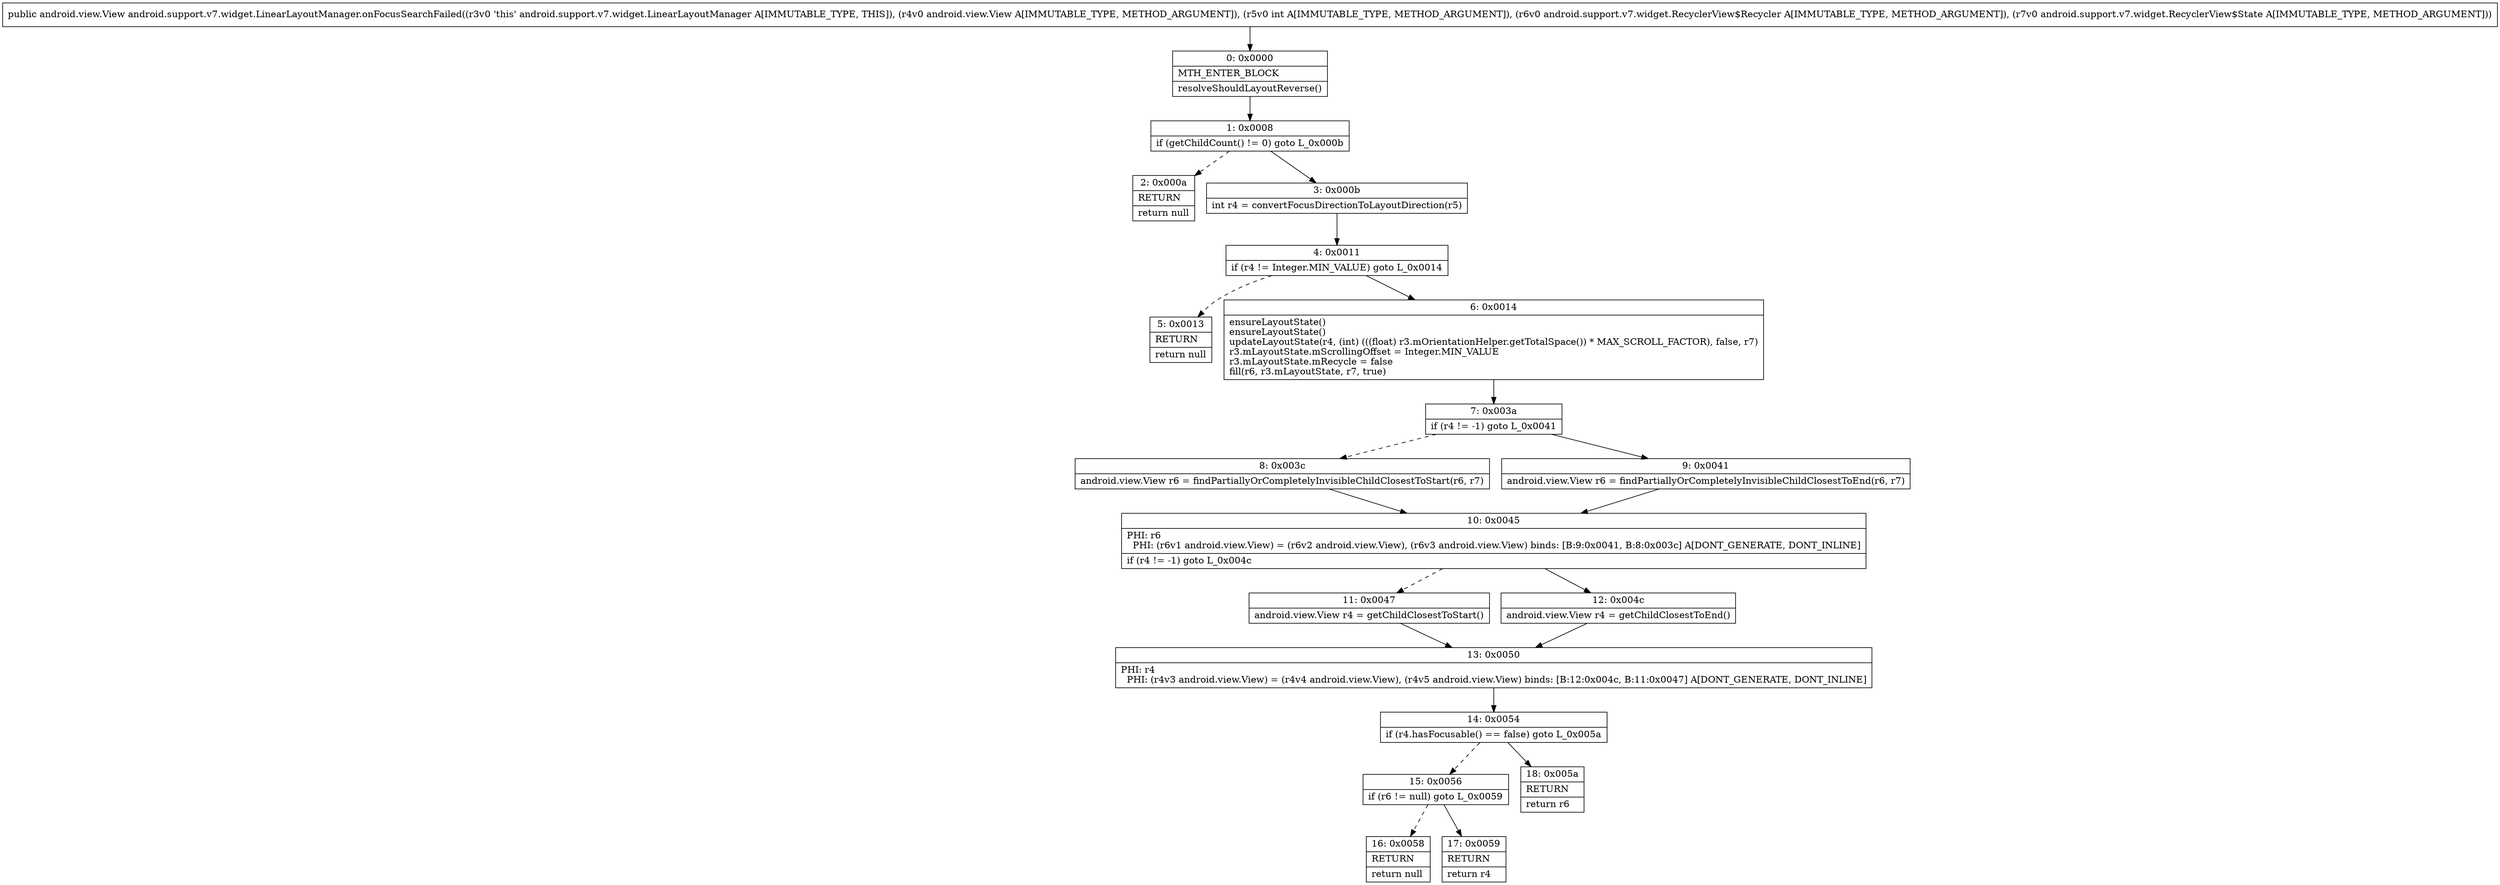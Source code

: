 digraph "CFG forandroid.support.v7.widget.LinearLayoutManager.onFocusSearchFailed(Landroid\/view\/View;ILandroid\/support\/v7\/widget\/RecyclerView$Recycler;Landroid\/support\/v7\/widget\/RecyclerView$State;)Landroid\/view\/View;" {
Node_0 [shape=record,label="{0\:\ 0x0000|MTH_ENTER_BLOCK\l|resolveShouldLayoutReverse()\l}"];
Node_1 [shape=record,label="{1\:\ 0x0008|if (getChildCount() != 0) goto L_0x000b\l}"];
Node_2 [shape=record,label="{2\:\ 0x000a|RETURN\l|return null\l}"];
Node_3 [shape=record,label="{3\:\ 0x000b|int r4 = convertFocusDirectionToLayoutDirection(r5)\l}"];
Node_4 [shape=record,label="{4\:\ 0x0011|if (r4 != Integer.MIN_VALUE) goto L_0x0014\l}"];
Node_5 [shape=record,label="{5\:\ 0x0013|RETURN\l|return null\l}"];
Node_6 [shape=record,label="{6\:\ 0x0014|ensureLayoutState()\lensureLayoutState()\lupdateLayoutState(r4, (int) (((float) r3.mOrientationHelper.getTotalSpace()) * MAX_SCROLL_FACTOR), false, r7)\lr3.mLayoutState.mScrollingOffset = Integer.MIN_VALUE\lr3.mLayoutState.mRecycle = false\lfill(r6, r3.mLayoutState, r7, true)\l}"];
Node_7 [shape=record,label="{7\:\ 0x003a|if (r4 != \-1) goto L_0x0041\l}"];
Node_8 [shape=record,label="{8\:\ 0x003c|android.view.View r6 = findPartiallyOrCompletelyInvisibleChildClosestToStart(r6, r7)\l}"];
Node_9 [shape=record,label="{9\:\ 0x0041|android.view.View r6 = findPartiallyOrCompletelyInvisibleChildClosestToEnd(r6, r7)\l}"];
Node_10 [shape=record,label="{10\:\ 0x0045|PHI: r6 \l  PHI: (r6v1 android.view.View) = (r6v2 android.view.View), (r6v3 android.view.View) binds: [B:9:0x0041, B:8:0x003c] A[DONT_GENERATE, DONT_INLINE]\l|if (r4 != \-1) goto L_0x004c\l}"];
Node_11 [shape=record,label="{11\:\ 0x0047|android.view.View r4 = getChildClosestToStart()\l}"];
Node_12 [shape=record,label="{12\:\ 0x004c|android.view.View r4 = getChildClosestToEnd()\l}"];
Node_13 [shape=record,label="{13\:\ 0x0050|PHI: r4 \l  PHI: (r4v3 android.view.View) = (r4v4 android.view.View), (r4v5 android.view.View) binds: [B:12:0x004c, B:11:0x0047] A[DONT_GENERATE, DONT_INLINE]\l}"];
Node_14 [shape=record,label="{14\:\ 0x0054|if (r4.hasFocusable() == false) goto L_0x005a\l}"];
Node_15 [shape=record,label="{15\:\ 0x0056|if (r6 != null) goto L_0x0059\l}"];
Node_16 [shape=record,label="{16\:\ 0x0058|RETURN\l|return null\l}"];
Node_17 [shape=record,label="{17\:\ 0x0059|RETURN\l|return r4\l}"];
Node_18 [shape=record,label="{18\:\ 0x005a|RETURN\l|return r6\l}"];
MethodNode[shape=record,label="{public android.view.View android.support.v7.widget.LinearLayoutManager.onFocusSearchFailed((r3v0 'this' android.support.v7.widget.LinearLayoutManager A[IMMUTABLE_TYPE, THIS]), (r4v0 android.view.View A[IMMUTABLE_TYPE, METHOD_ARGUMENT]), (r5v0 int A[IMMUTABLE_TYPE, METHOD_ARGUMENT]), (r6v0 android.support.v7.widget.RecyclerView$Recycler A[IMMUTABLE_TYPE, METHOD_ARGUMENT]), (r7v0 android.support.v7.widget.RecyclerView$State A[IMMUTABLE_TYPE, METHOD_ARGUMENT])) }"];
MethodNode -> Node_0;
Node_0 -> Node_1;
Node_1 -> Node_2[style=dashed];
Node_1 -> Node_3;
Node_3 -> Node_4;
Node_4 -> Node_5[style=dashed];
Node_4 -> Node_6;
Node_6 -> Node_7;
Node_7 -> Node_8[style=dashed];
Node_7 -> Node_9;
Node_8 -> Node_10;
Node_9 -> Node_10;
Node_10 -> Node_11[style=dashed];
Node_10 -> Node_12;
Node_11 -> Node_13;
Node_12 -> Node_13;
Node_13 -> Node_14;
Node_14 -> Node_15[style=dashed];
Node_14 -> Node_18;
Node_15 -> Node_16[style=dashed];
Node_15 -> Node_17;
}


